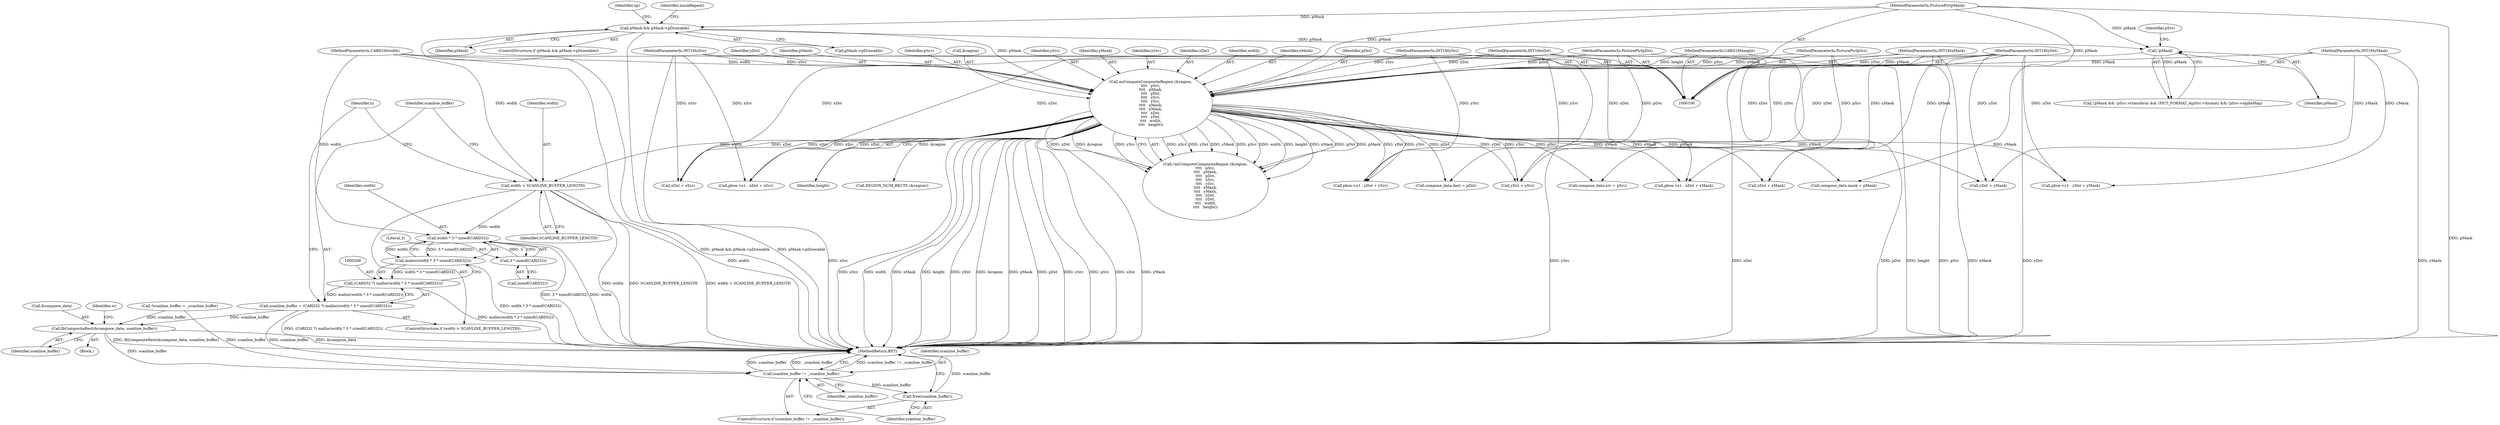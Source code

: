 digraph "1_xserver_d2f813f7db157fc83abc4b3726821c36ee7e40b1@API" {
"1000271" [label="(Call,width * 3 * sizeof(CARD32))"];
"1000263" [label="(Call,width > SCANLINE_BUFFER_LENGTH)"];
"1000227" [label="(Call,miComputeCompositeRegion (&region,\n\t\t\t\t   pSrc,\n\t\t\t\t   pMask,\n\t\t\t\t   pDst,\n\t\t\t\t   xSrc,\n\t\t\t\t   ySrc,\n\t\t\t\t   xMask,\n\t\t\t\t   yMask,\n\t\t\t\t   xDst,\n\t\t\t\t   yDst,\n\t\t\t\t   width,\n\t\t\t\t   height))"];
"1000102" [label="(MethodParameterIn,PicturePtr\tpSrc)"];
"1000205" [label="(Call,!pMask)"];
"1000166" [label="(Call,pMask && pMask->pDrawable)"];
"1000103" [label="(MethodParameterIn,PicturePtr\tpMask)"];
"1000104" [label="(MethodParameterIn,PicturePtr\tpDst)"];
"1000105" [label="(MethodParameterIn,INT16\txSrc)"];
"1000106" [label="(MethodParameterIn,INT16\tySrc)"];
"1000107" [label="(MethodParameterIn,INT16\txMask)"];
"1000108" [label="(MethodParameterIn,INT16\tyMask)"];
"1000109" [label="(MethodParameterIn,INT16\txDst)"];
"1000110" [label="(MethodParameterIn,INT16\tyDst)"];
"1000111" [label="(MethodParameterIn,CARD16\twidth)"];
"1000112" [label="(MethodParameterIn,CARD16\theight)"];
"1000273" [label="(Call,3 * sizeof(CARD32))"];
"1000270" [label="(Call,malloc(width * 3 * sizeof(CARD32)))"];
"1000268" [label="(Call,(CARD32 *) malloc(width * 3 * sizeof(CARD32)))"];
"1000266" [label="(Call,scanline_buffer = (CARD32 *) malloc(width * 3 * sizeof(CARD32)))"];
"1000555" [label="(Call,fbCompositeRect(&compose_data, scanline_buffer))"];
"1000622" [label="(Call,scanline_buffer != _scanline_buffer)"];
"1000625" [label="(Call,free(scanline_buffer))"];
"1000205" [label="(Call,!pMask)"];
"1000168" [label="(Call,pMask->pDrawable)"];
"1000268" [label="(Call,(CARD32 *) malloc(width * 3 * sizeof(CARD32)))"];
"1000228" [label="(Call,&region)"];
"1000227" [label="(Call,miComputeCompositeRegion (&region,\n\t\t\t\t   pSrc,\n\t\t\t\t   pMask,\n\t\t\t\t   pDst,\n\t\t\t\t   xSrc,\n\t\t\t\t   ySrc,\n\t\t\t\t   xMask,\n\t\t\t\t   yMask,\n\t\t\t\t   xDst,\n\t\t\t\t   yDst,\n\t\t\t\t   width,\n\t\t\t\t   height))"];
"1000274" [label="(Literal,3)"];
"1000624" [label="(Identifier,_scanline_buffer)"];
"1000315" [label="(Call,pbox->y1 - yDst + yMask)"];
"1000234" [label="(Identifier,ySrc)"];
"1000558" [label="(Identifier,scanline_buffer)"];
"1000110" [label="(MethodParameterIn,INT16\tyDst)"];
"1000112" [label="(MethodParameterIn,CARD16\theight)"];
"1000275" [label="(Call,sizeof(CARD32))"];
"1000278" [label="(Identifier,n)"];
"1000109" [label="(MethodParameterIn,INT16\txDst)"];
"1000365" [label="(Call,xDst + xMask)"];
"1000556" [label="(Call,&compose_data)"];
"1000361" [label="(Call,pbox->x1 - xDst + xMask)"];
"1000236" [label="(Identifier,yMask)"];
"1000271" [label="(Call,width * 3 * sizeof(CARD32))"];
"1000226" [label="(Call,!miComputeCompositeRegion (&region,\n\t\t\t\t   pSrc,\n\t\t\t\t   pMask,\n\t\t\t\t   pDst,\n\t\t\t\t   xSrc,\n\t\t\t\t   ySrc,\n\t\t\t\t   xMask,\n\t\t\t\t   yMask,\n\t\t\t\t   xDst,\n\t\t\t\t   yDst,\n\t\t\t\t   width,\n\t\t\t\t   height))"];
"1000108" [label="(MethodParameterIn,INT16\tyMask)"];
"1000233" [label="(Identifier,xSrc)"];
"1000270" [label="(Call,malloc(width * 3 * sizeof(CARD32)))"];
"1000237" [label="(Identifier,xDst)"];
"1000166" [label="(Call,pMask && pMask->pDrawable)"];
"1000206" [label="(Identifier,pMask)"];
"1000622" [label="(Call,scanline_buffer != _scanline_buffer)"];
"1000463" [label="(Block,)"];
"1000354" [label="(Call,xDst + xSrc)"];
"1000627" [label="(MethodReturn,RET)"];
"1000239" [label="(Identifier,width)"];
"1000257" [label="(Call,compose_data.dest = pDst)"];
"1000265" [label="(Identifier,SCANLINE_BUFFER_LENGTH)"];
"1000252" [label="(Call,compose_data.mask = pMask)"];
"1000235" [label="(Identifier,xMask)"];
"1000202" [label="(Identifier,op)"];
"1000560" [label="(Identifier,w)"];
"1000262" [label="(ControlStructure,if (width > SCANLINE_BUFFER_LENGTH))"];
"1000240" [label="(Identifier,height)"];
"1000308" [label="(Call,yDst + ySrc)"];
"1000267" [label="(Identifier,scanline_buffer)"];
"1000104" [label="(MethodParameterIn,PicturePtr\tpDst)"];
"1000272" [label="(Identifier,width)"];
"1000204" [label="(Call,!pMask && !pSrc->transform && !PICT_FORMAT_A(pSrc->format) && !pSrc->alphaMap)"];
"1000555" [label="(Call,fbCompositeRect(&compose_data, scanline_buffer))"];
"1000107" [label="(MethodParameterIn,INT16\txMask)"];
"1000264" [label="(Identifier,width)"];
"1000232" [label="(Identifier,pDst)"];
"1000238" [label="(Identifier,yDst)"];
"1000165" [label="(ControlStructure,if (pMask && pMask->pDrawable))"];
"1000319" [label="(Call,yDst + yMask)"];
"1000621" [label="(ControlStructure,if (scanline_buffer != _scanline_buffer))"];
"1000231" [label="(Identifier,pMask)"];
"1000106" [label="(MethodParameterIn,INT16\tySrc)"];
"1000273" [label="(Call,3 * sizeof(CARD32))"];
"1000230" [label="(Identifier,pSrc)"];
"1000105" [label="(MethodParameterIn,INT16\txSrc)"];
"1000247" [label="(Call,compose_data.src = pSrc)"];
"1000304" [label="(Call,pbox->y1 - yDst + ySrc)"];
"1000350" [label="(Call,pbox->x1 - xDst + xSrc)"];
"1000266" [label="(Call,scanline_buffer = (CARD32 *) malloc(width * 3 * sizeof(CARD32)))"];
"1000263" [label="(Call,width > SCANLINE_BUFFER_LENGTH)"];
"1000623" [label="(Identifier,scanline_buffer)"];
"1000625" [label="(Call,free(scanline_buffer))"];
"1000103" [label="(MethodParameterIn,PicturePtr\tpMask)"];
"1000210" [label="(Identifier,pSrc)"];
"1000626" [label="(Identifier,scanline_buffer)"];
"1000129" [label="(Call,*scanline_buffer = _scanline_buffer)"];
"1000167" [label="(Identifier,pMask)"];
"1000279" [label="(Call,REGION_NUM_RECTS (&region))"];
"1000102" [label="(MethodParameterIn,PicturePtr\tpSrc)"];
"1000111" [label="(MethodParameterIn,CARD16\twidth)"];
"1000172" [label="(Identifier,maskRepeat)"];
"1000271" -> "1000270"  [label="AST: "];
"1000271" -> "1000273"  [label="CFG: "];
"1000272" -> "1000271"  [label="AST: "];
"1000273" -> "1000271"  [label="AST: "];
"1000270" -> "1000271"  [label="CFG: "];
"1000271" -> "1000627"  [label="DDG: 3 * sizeof(CARD32)"];
"1000271" -> "1000627"  [label="DDG: width"];
"1000271" -> "1000270"  [label="DDG: width"];
"1000271" -> "1000270"  [label="DDG: 3 * sizeof(CARD32)"];
"1000263" -> "1000271"  [label="DDG: width"];
"1000111" -> "1000271"  [label="DDG: width"];
"1000273" -> "1000271"  [label="DDG: 3"];
"1000263" -> "1000262"  [label="AST: "];
"1000263" -> "1000265"  [label="CFG: "];
"1000264" -> "1000263"  [label="AST: "];
"1000265" -> "1000263"  [label="AST: "];
"1000267" -> "1000263"  [label="CFG: "];
"1000278" -> "1000263"  [label="CFG: "];
"1000263" -> "1000627"  [label="DDG: SCANLINE_BUFFER_LENGTH"];
"1000263" -> "1000627"  [label="DDG: width > SCANLINE_BUFFER_LENGTH"];
"1000263" -> "1000627"  [label="DDG: width"];
"1000227" -> "1000263"  [label="DDG: width"];
"1000111" -> "1000263"  [label="DDG: width"];
"1000227" -> "1000226"  [label="AST: "];
"1000227" -> "1000240"  [label="CFG: "];
"1000228" -> "1000227"  [label="AST: "];
"1000230" -> "1000227"  [label="AST: "];
"1000231" -> "1000227"  [label="AST: "];
"1000232" -> "1000227"  [label="AST: "];
"1000233" -> "1000227"  [label="AST: "];
"1000234" -> "1000227"  [label="AST: "];
"1000235" -> "1000227"  [label="AST: "];
"1000236" -> "1000227"  [label="AST: "];
"1000237" -> "1000227"  [label="AST: "];
"1000238" -> "1000227"  [label="AST: "];
"1000239" -> "1000227"  [label="AST: "];
"1000240" -> "1000227"  [label="AST: "];
"1000226" -> "1000227"  [label="CFG: "];
"1000227" -> "1000627"  [label="DDG: xDst"];
"1000227" -> "1000627"  [label="DDG: yMask"];
"1000227" -> "1000627"  [label="DDG: xSrc"];
"1000227" -> "1000627"  [label="DDG: width"];
"1000227" -> "1000627"  [label="DDG: xMask"];
"1000227" -> "1000627"  [label="DDG: height"];
"1000227" -> "1000627"  [label="DDG: yDst"];
"1000227" -> "1000627"  [label="DDG: &region"];
"1000227" -> "1000627"  [label="DDG: pMask"];
"1000227" -> "1000627"  [label="DDG: pDst"];
"1000227" -> "1000627"  [label="DDG: ySrc"];
"1000227" -> "1000627"  [label="DDG: pSrc"];
"1000227" -> "1000226"  [label="DDG: xSrc"];
"1000227" -> "1000226"  [label="DDG: yDst"];
"1000227" -> "1000226"  [label="DDG: yMask"];
"1000227" -> "1000226"  [label="DDG: pSrc"];
"1000227" -> "1000226"  [label="DDG: width"];
"1000227" -> "1000226"  [label="DDG: height"];
"1000227" -> "1000226"  [label="DDG: xMask"];
"1000227" -> "1000226"  [label="DDG: pDst"];
"1000227" -> "1000226"  [label="DDG: pMask"];
"1000227" -> "1000226"  [label="DDG: xDst"];
"1000227" -> "1000226"  [label="DDG: &region"];
"1000227" -> "1000226"  [label="DDG: ySrc"];
"1000102" -> "1000227"  [label="DDG: pSrc"];
"1000205" -> "1000227"  [label="DDG: pMask"];
"1000166" -> "1000227"  [label="DDG: pMask"];
"1000103" -> "1000227"  [label="DDG: pMask"];
"1000104" -> "1000227"  [label="DDG: pDst"];
"1000105" -> "1000227"  [label="DDG: xSrc"];
"1000106" -> "1000227"  [label="DDG: ySrc"];
"1000107" -> "1000227"  [label="DDG: xMask"];
"1000108" -> "1000227"  [label="DDG: yMask"];
"1000109" -> "1000227"  [label="DDG: xDst"];
"1000110" -> "1000227"  [label="DDG: yDst"];
"1000111" -> "1000227"  [label="DDG: width"];
"1000112" -> "1000227"  [label="DDG: height"];
"1000227" -> "1000247"  [label="DDG: pSrc"];
"1000227" -> "1000252"  [label="DDG: pMask"];
"1000227" -> "1000257"  [label="DDG: pDst"];
"1000227" -> "1000279"  [label="DDG: &region"];
"1000227" -> "1000304"  [label="DDG: yDst"];
"1000227" -> "1000304"  [label="DDG: ySrc"];
"1000227" -> "1000308"  [label="DDG: yDst"];
"1000227" -> "1000308"  [label="DDG: ySrc"];
"1000227" -> "1000315"  [label="DDG: yMask"];
"1000227" -> "1000319"  [label="DDG: yMask"];
"1000227" -> "1000350"  [label="DDG: xDst"];
"1000227" -> "1000350"  [label="DDG: xSrc"];
"1000227" -> "1000354"  [label="DDG: xDst"];
"1000227" -> "1000354"  [label="DDG: xSrc"];
"1000227" -> "1000361"  [label="DDG: xMask"];
"1000227" -> "1000365"  [label="DDG: xMask"];
"1000102" -> "1000100"  [label="AST: "];
"1000102" -> "1000627"  [label="DDG: pSrc"];
"1000102" -> "1000247"  [label="DDG: pSrc"];
"1000205" -> "1000204"  [label="AST: "];
"1000205" -> "1000206"  [label="CFG: "];
"1000206" -> "1000205"  [label="AST: "];
"1000210" -> "1000205"  [label="CFG: "];
"1000204" -> "1000205"  [label="CFG: "];
"1000205" -> "1000204"  [label="DDG: pMask"];
"1000166" -> "1000205"  [label="DDG: pMask"];
"1000103" -> "1000205"  [label="DDG: pMask"];
"1000166" -> "1000165"  [label="AST: "];
"1000166" -> "1000167"  [label="CFG: "];
"1000166" -> "1000168"  [label="CFG: "];
"1000167" -> "1000166"  [label="AST: "];
"1000168" -> "1000166"  [label="AST: "];
"1000172" -> "1000166"  [label="CFG: "];
"1000202" -> "1000166"  [label="CFG: "];
"1000166" -> "1000627"  [label="DDG: pMask->pDrawable"];
"1000166" -> "1000627"  [label="DDG: pMask && pMask->pDrawable"];
"1000103" -> "1000166"  [label="DDG: pMask"];
"1000103" -> "1000100"  [label="AST: "];
"1000103" -> "1000627"  [label="DDG: pMask"];
"1000103" -> "1000252"  [label="DDG: pMask"];
"1000104" -> "1000100"  [label="AST: "];
"1000104" -> "1000627"  [label="DDG: pDst"];
"1000104" -> "1000257"  [label="DDG: pDst"];
"1000105" -> "1000100"  [label="AST: "];
"1000105" -> "1000627"  [label="DDG: xSrc"];
"1000105" -> "1000350"  [label="DDG: xSrc"];
"1000105" -> "1000354"  [label="DDG: xSrc"];
"1000106" -> "1000100"  [label="AST: "];
"1000106" -> "1000627"  [label="DDG: ySrc"];
"1000106" -> "1000304"  [label="DDG: ySrc"];
"1000106" -> "1000308"  [label="DDG: ySrc"];
"1000107" -> "1000100"  [label="AST: "];
"1000107" -> "1000627"  [label="DDG: xMask"];
"1000107" -> "1000361"  [label="DDG: xMask"];
"1000107" -> "1000365"  [label="DDG: xMask"];
"1000108" -> "1000100"  [label="AST: "];
"1000108" -> "1000627"  [label="DDG: yMask"];
"1000108" -> "1000315"  [label="DDG: yMask"];
"1000108" -> "1000319"  [label="DDG: yMask"];
"1000109" -> "1000100"  [label="AST: "];
"1000109" -> "1000627"  [label="DDG: xDst"];
"1000109" -> "1000350"  [label="DDG: xDst"];
"1000109" -> "1000354"  [label="DDG: xDst"];
"1000109" -> "1000361"  [label="DDG: xDst"];
"1000109" -> "1000365"  [label="DDG: xDst"];
"1000110" -> "1000100"  [label="AST: "];
"1000110" -> "1000627"  [label="DDG: yDst"];
"1000110" -> "1000304"  [label="DDG: yDst"];
"1000110" -> "1000308"  [label="DDG: yDst"];
"1000110" -> "1000315"  [label="DDG: yDst"];
"1000110" -> "1000319"  [label="DDG: yDst"];
"1000111" -> "1000100"  [label="AST: "];
"1000111" -> "1000627"  [label="DDG: width"];
"1000112" -> "1000100"  [label="AST: "];
"1000112" -> "1000627"  [label="DDG: height"];
"1000273" -> "1000275"  [label="CFG: "];
"1000274" -> "1000273"  [label="AST: "];
"1000275" -> "1000273"  [label="AST: "];
"1000270" -> "1000268"  [label="AST: "];
"1000268" -> "1000270"  [label="CFG: "];
"1000270" -> "1000627"  [label="DDG: width * 3 * sizeof(CARD32)"];
"1000270" -> "1000268"  [label="DDG: width * 3 * sizeof(CARD32)"];
"1000268" -> "1000266"  [label="AST: "];
"1000269" -> "1000268"  [label="AST: "];
"1000266" -> "1000268"  [label="CFG: "];
"1000268" -> "1000627"  [label="DDG: malloc(width * 3 * sizeof(CARD32))"];
"1000268" -> "1000266"  [label="DDG: malloc(width * 3 * sizeof(CARD32))"];
"1000266" -> "1000262"  [label="AST: "];
"1000267" -> "1000266"  [label="AST: "];
"1000278" -> "1000266"  [label="CFG: "];
"1000266" -> "1000627"  [label="DDG: (CARD32 *) malloc(width * 3 * sizeof(CARD32))"];
"1000266" -> "1000555"  [label="DDG: scanline_buffer"];
"1000266" -> "1000622"  [label="DDG: scanline_buffer"];
"1000555" -> "1000463"  [label="AST: "];
"1000555" -> "1000558"  [label="CFG: "];
"1000556" -> "1000555"  [label="AST: "];
"1000558" -> "1000555"  [label="AST: "];
"1000560" -> "1000555"  [label="CFG: "];
"1000555" -> "1000627"  [label="DDG: fbCompositeRect(&compose_data, scanline_buffer)"];
"1000555" -> "1000627"  [label="DDG: &compose_data"];
"1000129" -> "1000555"  [label="DDG: scanline_buffer"];
"1000555" -> "1000622"  [label="DDG: scanline_buffer"];
"1000622" -> "1000621"  [label="AST: "];
"1000622" -> "1000624"  [label="CFG: "];
"1000623" -> "1000622"  [label="AST: "];
"1000624" -> "1000622"  [label="AST: "];
"1000626" -> "1000622"  [label="CFG: "];
"1000627" -> "1000622"  [label="CFG: "];
"1000622" -> "1000627"  [label="DDG: scanline_buffer != _scanline_buffer"];
"1000622" -> "1000627"  [label="DDG: scanline_buffer"];
"1000622" -> "1000627"  [label="DDG: _scanline_buffer"];
"1000129" -> "1000622"  [label="DDG: scanline_buffer"];
"1000622" -> "1000625"  [label="DDG: scanline_buffer"];
"1000625" -> "1000621"  [label="AST: "];
"1000625" -> "1000626"  [label="CFG: "];
"1000626" -> "1000625"  [label="AST: "];
"1000627" -> "1000625"  [label="CFG: "];
"1000625" -> "1000627"  [label="DDG: scanline_buffer"];
}
